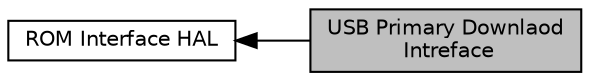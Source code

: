 digraph "USB Primary Downlaod Intreface"
{
  edge [fontname="Helvetica",fontsize="10",labelfontname="Helvetica",labelfontsize="10"];
  node [fontname="Helvetica",fontsize="10",shape=record];
  rankdir=LR;
  Node1 [label="ROM Interface HAL",height=0.2,width=0.4,color="black", fillcolor="white", style="filled",URL="$d3/db5/group__phhal_sys_ser.html",tooltip="ROM Interface (System Services) APIs. "];
  Node0 [label="USB Primary Downlaod\l Intreface",height=0.2,width=0.4,color="black", fillcolor="grey75", style="filled", fontcolor="black"];
  Node1->Node0 [shape=plaintext, dir="back", style="solid"];
}
